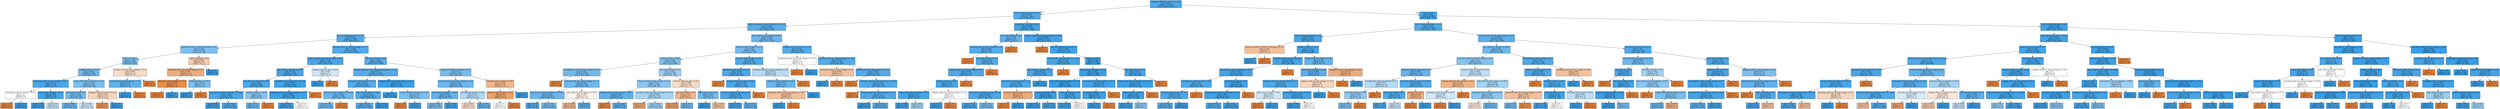 digraph Tree {
node [shape=box, style="filled", color="black"] ;
0 [label="homepage_clicks_by_interval <= 19.5\ngini = 0.165\nsamples = 15324\nvalue = [1386, 13938]", fillcolor="#399de5e6"] ;
1 [label="due_vs_submission_date <= 0.5\ngini = 0.221\nsamples = 7461\nvalue = [946, 6515]", fillcolor="#399de5da"] ;
0 -> 1 [labeldistance=2.5, labelangle=45, headlabel="True"] ;
2 [label="highest_education_Lower Than A Level <= 0.5\ngini = 0.244\nsamples = 6230\nvalue = [884, 5346]", fillcolor="#399de5d5"] ;
1 -> 2 ;
3 [label="due_vs_submission_date <= -7.5\ngini = 0.218\nsamples = 4882\nvalue = [608, 4274]", fillcolor="#399de5db"] ;
2 -> 3 ;
4 [label="homepage_clicks_by_interval_change <= 2.5\ngini = 0.382\nsamples = 280\nvalue = [72, 208]", fillcolor="#399de5a7"] ;
3 -> 4 ;
5 [label="date <= 179.0\ngini = 0.354\nsamples = 261\nvalue = [60, 201]", fillcolor="#399de5b3"] ;
4 -> 5 ;
6 [label="studied_credits <= 37.5\ngini = 0.335\nsamples = 249\nvalue = [53, 196]", fillcolor="#399de5ba"] ;
5 -> 6 ;
7 [label="homepage_clicks_by_days_change <= -20.5\ngini = 0.155\nsamples = 59\nvalue = [5, 54]", fillcolor="#399de5e7"] ;
6 -> 7 ;
8 [label="homepage_clicks_by_interval <= 3.5\ngini = 0.5\nsamples = 4\nvalue = [2, 2]", fillcolor="#e5813900"] ;
7 -> 8 ;
9 [label="gini = 0.0\nsamples = 2\nvalue = [2, 0]", fillcolor="#e58139ff"] ;
8 -> 9 ;
10 [label="gini = 0.0\nsamples = 2\nvalue = [0, 2]", fillcolor="#399de5ff"] ;
8 -> 10 ;
11 [label="num_of_prev_attempts <= 0.5\ngini = 0.103\nsamples = 55\nvalue = [3, 52]", fillcolor="#399de5f0"] ;
7 -> 11 ;
12 [label="gini = 0.039\nsamples = 50\nvalue = [1, 49]", fillcolor="#399de5fa"] ;
11 -> 12 ;
13 [label="gini = 0.48\nsamples = 5\nvalue = [2, 3]", fillcolor="#399de555"] ;
11 -> 13 ;
14 [label="region_North Western Region <= 0.5\ngini = 0.378\nsamples = 190\nvalue = [48, 142]", fillcolor="#399de5a9"] ;
6 -> 14 ;
15 [label="age_band_35-55 <= 0.5\ngini = 0.358\nsamples = 180\nvalue = [42, 138]", fillcolor="#399de5b1"] ;
14 -> 15 ;
16 [label="gini = 0.308\nsamples = 147\nvalue = [28, 119]", fillcolor="#399de5c3"] ;
15 -> 16 ;
17 [label="gini = 0.489\nsamples = 33\nvalue = [14, 19]", fillcolor="#399de543"] ;
15 -> 17 ;
18 [label="subpage_clicks_by_interval <= 4.0\ngini = 0.48\nsamples = 10\nvalue = [6, 4]", fillcolor="#e5813955"] ;
14 -> 18 ;
19 [label="gini = 0.245\nsamples = 7\nvalue = [6, 1]", fillcolor="#e58139d4"] ;
18 -> 19 ;
20 [label="gini = 0.0\nsamples = 3\nvalue = [0, 3]", fillcolor="#399de5ff"] ;
18 -> 20 ;
21 [label="resource_clicks_by_days_change <= -1.5\ngini = 0.486\nsamples = 12\nvalue = [7, 5]", fillcolor="#e5813949"] ;
5 -> 21 ;
22 [label="quiz_clicks_by_interval_change <= 0.5\ngini = 0.278\nsamples = 6\nvalue = [1, 5]", fillcolor="#399de5cc"] ;
21 -> 22 ;
23 [label="gini = 0.0\nsamples = 5\nvalue = [0, 5]", fillcolor="#399de5ff"] ;
22 -> 23 ;
24 [label="gini = 0.0\nsamples = 1\nvalue = [1, 0]", fillcolor="#e58139ff"] ;
22 -> 24 ;
25 [label="gini = 0.0\nsamples = 6\nvalue = [6, 0]", fillcolor="#e58139ff"] ;
21 -> 25 ;
26 [label="region_Scotland <= 0.5\ngini = 0.465\nsamples = 19\nvalue = [12, 7]", fillcolor="#e581396a"] ;
4 -> 26 ;
27 [label="homepage_clicks_by_interval_change <= 9.5\ngini = 0.375\nsamples = 16\nvalue = [12, 4]", fillcolor="#e58139aa"] ;
26 -> 27 ;
28 [label="homepage_clicks_by_days <= 13.5\ngini = 0.153\nsamples = 12\nvalue = [11, 1]", fillcolor="#e58139e8"] ;
27 -> 28 ;
29 [label="gini = 0.0\nsamples = 11\nvalue = [11, 0]", fillcolor="#e58139ff"] ;
28 -> 29 ;
30 [label="gini = 0.0\nsamples = 1\nvalue = [0, 1]", fillcolor="#399de5ff"] ;
28 -> 30 ;
31 [label="studied_credits <= 165.0\ngini = 0.375\nsamples = 4\nvalue = [1, 3]", fillcolor="#399de5aa"] ;
27 -> 31 ;
32 [label="gini = 0.0\nsamples = 3\nvalue = [0, 3]", fillcolor="#399de5ff"] ;
31 -> 32 ;
33 [label="gini = 0.0\nsamples = 1\nvalue = [1, 0]", fillcolor="#e58139ff"] ;
31 -> 33 ;
34 [label="gini = 0.0\nsamples = 3\nvalue = [0, 3]", fillcolor="#399de5ff"] ;
26 -> 34 ;
35 [label="forumng_clicks_by_interval_change <= -2.5\ngini = 0.206\nsamples = 4602\nvalue = [536, 4066]", fillcolor="#399de5dd"] ;
3 -> 35 ;
36 [label="highest_education_No Formal quals <= 0.5\ngini = 0.139\nsamples = 1317\nvalue = [99, 1218]", fillcolor="#399de5ea"] ;
35 -> 36 ;
37 [label="quiz_clicks_by_interval <= 73.5\ngini = 0.136\nsamples = 1310\nvalue = [96, 1214]", fillcolor="#399de5eb"] ;
36 -> 37 ;
38 [label="quiz_clicks_by_interval <= 70.5\ngini = 0.165\nsamples = 904\nvalue = [82, 822]", fillcolor="#399de5e6"] ;
37 -> 38 ;
39 [label="quiz_clicks_by_interval_change <= -138.5\ngini = 0.155\nsamples = 875\nvalue = [74, 801]", fillcolor="#399de5e7"] ;
38 -> 39 ;
40 [label="gini = 0.044\nsamples = 177\nvalue = [4, 173]", fillcolor="#399de5f9"] ;
39 -> 40 ;
41 [label="gini = 0.18\nsamples = 698\nvalue = [70, 628]", fillcolor="#399de5e3"] ;
39 -> 41 ;
42 [label="studied_credits <= 107.5\ngini = 0.4\nsamples = 29\nvalue = [8, 21]", fillcolor="#399de59e"] ;
38 -> 42 ;
43 [label="gini = 0.311\nsamples = 26\nvalue = [5, 21]", fillcolor="#399de5c2"] ;
42 -> 43 ;
44 [label="gini = 0.0\nsamples = 3\nvalue = [3, 0]", fillcolor="#e58139ff"] ;
42 -> 44 ;
45 [label="oucollaborate_clicks_by_days <= 13.5\ngini = 0.067\nsamples = 406\nvalue = [14, 392]", fillcolor="#399de5f6"] ;
37 -> 45 ;
46 [label="homepage_clicks_by_interval_change <= 13.5\ngini = 0.062\nsamples = 405\nvalue = [13, 392]", fillcolor="#399de5f7"] ;
45 -> 46 ;
47 [label="gini = 0.058\nsamples = 403\nvalue = [12, 391]", fillcolor="#399de5f7"] ;
46 -> 47 ;
48 [label="gini = 0.5\nsamples = 2\nvalue = [1, 1]", fillcolor="#e5813900"] ;
46 -> 48 ;
49 [label="gini = 0.0\nsamples = 1\nvalue = [1, 0]", fillcolor="#e58139ff"] ;
45 -> 49 ;
50 [label="subpage_clicks_by_days <= 9.0\ngini = 0.49\nsamples = 7\nvalue = [3, 4]", fillcolor="#399de540"] ;
36 -> 50 ;
51 [label="gini = 0.0\nsamples = 4\nvalue = [0, 4]", fillcolor="#399de5ff"] ;
50 -> 51 ;
52 [label="gini = 0.0\nsamples = 3\nvalue = [3, 0]", fillcolor="#e58139ff"] ;
50 -> 52 ;
53 [label="imd_band_20-30% <= 0.5\ngini = 0.231\nsamples = 3285\nvalue = [437, 2848]", fillcolor="#399de5d8"] ;
35 -> 53 ;
54 [label="highest_education_Post Graduate Qualification <= 0.5\ngini = 0.217\nsamples = 3022\nvalue = [375, 2647]", fillcolor="#399de5db"] ;
53 -> 54 ;
55 [label="homepage_clicks_by_days <= 2.5\ngini = 0.224\nsamples = 2896\nvalue = [373, 2523]", fillcolor="#399de5d9"] ;
54 -> 55 ;
56 [label="forumng_clicks_by_interval <= 33.5\ngini = 0.326\nsamples = 259\nvalue = [53, 206]", fillcolor="#399de5bd"] ;
55 -> 56 ;
57 [label="gini = 0.318\nsamples = 257\nvalue = [51, 206]", fillcolor="#399de5c0"] ;
56 -> 57 ;
58 [label="gini = 0.0\nsamples = 2\nvalue = [2, 0]", fillcolor="#e58139ff"] ;
56 -> 58 ;
59 [label="quiz_clicks_by_days <= 223.5\ngini = 0.213\nsamples = 2637\nvalue = [320, 2317]", fillcolor="#399de5dc"] ;
55 -> 59 ;
60 [label="gini = 0.219\nsamples = 2555\nvalue = [319, 2236]", fillcolor="#399de5db"] ;
59 -> 60 ;
61 [label="gini = 0.024\nsamples = 82\nvalue = [1, 81]", fillcolor="#399de5fc"] ;
59 -> 61 ;
62 [label="subpage_clicks_by_interval_change <= 13.5\ngini = 0.031\nsamples = 126\nvalue = [2, 124]", fillcolor="#399de5fb"] ;
54 -> 62 ;
63 [label="gini = 0.0\nsamples = 118\nvalue = [0, 118]", fillcolor="#399de5ff"] ;
62 -> 63 ;
64 [label="oucontent_clicks_by_interval <= 0.5\ngini = 0.375\nsamples = 8\nvalue = [2, 6]", fillcolor="#399de5aa"] ;
62 -> 64 ;
65 [label="gini = 0.0\nsamples = 2\nvalue = [2, 0]", fillcolor="#e58139ff"] ;
64 -> 65 ;
66 [label="gini = 0.0\nsamples = 6\nvalue = [0, 6]", fillcolor="#399de5ff"] ;
64 -> 66 ;
67 [label="region_East Midlands Region <= 0.5\ngini = 0.36\nsamples = 263\nvalue = [62, 201]", fillcolor="#399de5b0"] ;
53 -> 67 ;
68 [label="resource_clicks_by_interval_change <= 5.5\ngini = 0.324\nsamples = 246\nvalue = [50, 196]", fillcolor="#399de5be"] ;
67 -> 68 ;
69 [label="quiz_clicks_by_interval <= 60.5\ngini = 0.285\nsamples = 209\nvalue = [36, 173]", fillcolor="#399de5ca"] ;
68 -> 69 ;
70 [label="gini = 0.353\nsamples = 144\nvalue = [33, 111]", fillcolor="#399de5b3"] ;
69 -> 70 ;
71 [label="gini = 0.088\nsamples = 65\nvalue = [3, 62]", fillcolor="#399de5f3"] ;
69 -> 71 ;
72 [label="url_clicks_by_interval <= 0.5\ngini = 0.47\nsamples = 37\nvalue = [14, 23]", fillcolor="#399de564"] ;
68 -> 72 ;
73 [label="gini = 0.488\nsamples = 19\nvalue = [11, 8]", fillcolor="#e5813946"] ;
72 -> 73 ;
74 [label="gini = 0.278\nsamples = 18\nvalue = [3, 15]", fillcolor="#399de5cc"] ;
72 -> 74 ;
75 [label="forumng_clicks_by_days <= 14.0\ngini = 0.415\nsamples = 17\nvalue = [12, 5]", fillcolor="#e5813995"] ;
67 -> 75 ;
76 [label="resource_clicks_by_days <= 0.5\ngini = 0.32\nsamples = 15\nvalue = [12, 3]", fillcolor="#e58139bf"] ;
75 -> 76 ;
77 [label="gini = 0.5\nsamples = 6\nvalue = [3, 3]", fillcolor="#e5813900"] ;
76 -> 77 ;
78 [label="gini = 0.0\nsamples = 9\nvalue = [9, 0]", fillcolor="#e58139ff"] ;
76 -> 78 ;
79 [label="gini = 0.0\nsamples = 2\nvalue = [0, 2]", fillcolor="#399de5ff"] ;
75 -> 79 ;
80 [label="quiz_clicks_by_days_change <= 69.5\ngini = 0.326\nsamples = 1348\nvalue = [276, 1072]", fillcolor="#399de5bd"] ;
2 -> 80 ;
81 [label="forumng_clicks_by_days <= 11.5\ngini = 0.36\nsamples = 980\nvalue = [231, 749]", fillcolor="#399de5b0"] ;
80 -> 81 ;
82 [label="studied_credits <= 82.5\ngini = 0.384\nsamples = 822\nvalue = [213, 609]", fillcolor="#399de5a6"] ;
81 -> 82 ;
83 [label="oucollaborate_clicks_by_days_change <= -4.5\ngini = 0.347\nsamples = 550\nvalue = [123, 427]", fillcolor="#399de5b6"] ;
82 -> 83 ;
84 [label="gini = 0.0\nsamples = 4\nvalue = [4, 0]", fillcolor="#e58139ff"] ;
83 -> 84 ;
85 [label="forumng_clicks_by_interval_change <= 7.5\ngini = 0.341\nsamples = 546\nvalue = [119, 427]", fillcolor="#399de5b8"] ;
83 -> 85 ;
86 [label="quiz_clicks_by_interval_change <= -125.0\ngini = 0.327\nsamples = 525\nvalue = [108, 417]", fillcolor="#399de5bd"] ;
85 -> 86 ;
87 [label="gini = 0.178\nsamples = 91\nvalue = [9, 82]", fillcolor="#399de5e3"] ;
86 -> 87 ;
88 [label="gini = 0.352\nsamples = 434\nvalue = [99, 335]", fillcolor="#399de5b4"] ;
86 -> 88 ;
89 [label="quiz_clicks_by_days_change <= 32.0\ngini = 0.499\nsamples = 21\nvalue = [11, 10]", fillcolor="#e5813917"] ;
85 -> 89 ;
90 [label="gini = 0.408\nsamples = 14\nvalue = [10, 4]", fillcolor="#e5813999"] ;
89 -> 90 ;
91 [label="gini = 0.245\nsamples = 7\nvalue = [1, 6]", fillcolor="#399de5d4"] ;
89 -> 91 ;
92 [label="imd_band_30-40% <= 0.5\ngini = 0.443\nsamples = 272\nvalue = [90, 182]", fillcolor="#399de581"] ;
82 -> 92 ;
93 [label="resource_clicks_by_days_change <= -0.5\ngini = 0.414\nsamples = 236\nvalue = [69, 167]", fillcolor="#399de596"] ;
92 -> 93 ;
94 [label="subpage_clicks_by_days_change <= -20.5\ngini = 0.278\nsamples = 78\nvalue = [13, 65]", fillcolor="#399de5cc"] ;
93 -> 94 ;
95 [label="gini = 0.0\nsamples = 2\nvalue = [2, 0]", fillcolor="#e58139ff"] ;
94 -> 95 ;
96 [label="gini = 0.248\nsamples = 76\nvalue = [11, 65]", fillcolor="#399de5d4"] ;
94 -> 96 ;
97 [label="oucontent_clicks_by_interval_change <= -15.5\ngini = 0.458\nsamples = 158\nvalue = [56, 102]", fillcolor="#399de573"] ;
93 -> 97 ;
98 [label="gini = 0.346\nsamples = 9\nvalue = [7, 2]", fillcolor="#e58139b6"] ;
97 -> 98 ;
99 [label="gini = 0.441\nsamples = 149\nvalue = [49, 100]", fillcolor="#399de582"] ;
97 -> 99 ;
100 [label="resource_clicks_by_days <= 2.5\ngini = 0.486\nsamples = 36\nvalue = [21, 15]", fillcolor="#e5813949"] ;
92 -> 100 ;
101 [label="age_band_35-55 <= 0.5\ngini = 0.417\nsamples = 27\nvalue = [19, 8]", fillcolor="#e5813994"] ;
100 -> 101 ;
102 [label="gini = 0.298\nsamples = 22\nvalue = [18, 4]", fillcolor="#e58139c6"] ;
101 -> 102 ;
103 [label="gini = 0.32\nsamples = 5\nvalue = [1, 4]", fillcolor="#399de5bf"] ;
101 -> 103 ;
104 [label="age_band_35-55 <= 0.5\ngini = 0.346\nsamples = 9\nvalue = [2, 7]", fillcolor="#399de5b6"] ;
100 -> 104 ;
105 [label="gini = 0.0\nsamples = 6\nvalue = [0, 6]", fillcolor="#399de5ff"] ;
104 -> 105 ;
106 [label="gini = 0.444\nsamples = 3\nvalue = [2, 1]", fillcolor="#e581397f"] ;
104 -> 106 ;
107 [label="resource_clicks_by_days <= 10.5\ngini = 0.202\nsamples = 158\nvalue = [18, 140]", fillcolor="#399de5de"] ;
81 -> 107 ;
108 [label="homepage_clicks_by_days <= 0.5\ngini = 0.163\nsamples = 145\nvalue = [13, 132]", fillcolor="#399de5e6"] ;
107 -> 108 ;
109 [label="gini = 0.0\nsamples = 1\nvalue = [1, 0]", fillcolor="#e58139ff"] ;
108 -> 109 ;
110 [label="homepage_clicks_by_days <= 42.0\ngini = 0.153\nsamples = 144\nvalue = [12, 132]", fillcolor="#399de5e8"] ;
108 -> 110 ;
111 [label="oucontent_clicks_by_interval <= 0.5\ngini = 0.142\nsamples = 143\nvalue = [11, 132]", fillcolor="#399de5ea"] ;
110 -> 111 ;
112 [label="gini = 0.076\nsamples = 101\nvalue = [4, 97]", fillcolor="#399de5f4"] ;
111 -> 112 ;
113 [label="gini = 0.278\nsamples = 42\nvalue = [7, 35]", fillcolor="#399de5cc"] ;
111 -> 113 ;
114 [label="gini = 0.0\nsamples = 1\nvalue = [1, 0]", fillcolor="#e58139ff"] ;
110 -> 114 ;
115 [label="forumng_clicks_by_interval_change <= 13.5\ngini = 0.473\nsamples = 13\nvalue = [5, 8]", fillcolor="#399de560"] ;
107 -> 115 ;
116 [label="subpage_clicks_by_interval <= 4.0\ngini = 0.32\nsamples = 10\nvalue = [2, 8]", fillcolor="#399de5bf"] ;
115 -> 116 ;
117 [label="homepage_clicks_by_interval_change <= -73.5\ngini = 0.444\nsamples = 3\nvalue = [2, 1]", fillcolor="#e581397f"] ;
116 -> 117 ;
118 [label="gini = 0.0\nsamples = 1\nvalue = [0, 1]", fillcolor="#399de5ff"] ;
117 -> 118 ;
119 [label="gini = 0.0\nsamples = 2\nvalue = [2, 0]", fillcolor="#e58139ff"] ;
117 -> 119 ;
120 [label="gini = 0.0\nsamples = 7\nvalue = [0, 7]", fillcolor="#399de5ff"] ;
116 -> 120 ;
121 [label="gini = 0.0\nsamples = 3\nvalue = [3, 0]", fillcolor="#e58139ff"] ;
115 -> 121 ;
122 [label="subpage_clicks_by_interval <= 0.5\ngini = 0.215\nsamples = 368\nvalue = [45, 323]", fillcolor="#399de5db"] ;
80 -> 122 ;
123 [label="homepage_clicks_by_interval_change <= -11.5\ngini = 0.5\nsamples = 6\nvalue = [3, 3]", fillcolor="#e5813900"] ;
122 -> 123 ;
124 [label="gini = 0.0\nsamples = 3\nvalue = [3, 0]", fillcolor="#e58139ff"] ;
123 -> 124 ;
125 [label="gini = 0.0\nsamples = 3\nvalue = [0, 3]", fillcolor="#399de5ff"] ;
123 -> 125 ;
126 [label="resource_clicks_by_interval_change <= -43.5\ngini = 0.205\nsamples = 362\nvalue = [42, 320]", fillcolor="#399de5de"] ;
122 -> 126 ;
127 [label="homepage_clicks_by_days_change <= 3.5\ngini = 0.444\nsamples = 3\nvalue = [2, 1]", fillcolor="#e581397f"] ;
126 -> 127 ;
128 [label="gini = 0.0\nsamples = 1\nvalue = [0, 1]", fillcolor="#399de5ff"] ;
127 -> 128 ;
129 [label="gini = 0.0\nsamples = 2\nvalue = [2, 0]", fillcolor="#e58139ff"] ;
127 -> 129 ;
130 [label="forumng_clicks_by_days_change <= -77.5\ngini = 0.198\nsamples = 359\nvalue = [40, 319]", fillcolor="#399de5df"] ;
126 -> 130 ;
131 [label="gini = 0.0\nsamples = 1\nvalue = [1, 0]", fillcolor="#e58139ff"] ;
130 -> 131 ;
132 [label="forumng_clicks_by_interval_change <= -193.5\ngini = 0.194\nsamples = 358\nvalue = [39, 319]", fillcolor="#399de5e0"] ;
130 -> 132 ;
133 [label="gini = 0.0\nsamples = 1\nvalue = [1, 0]", fillcolor="#e58139ff"] ;
132 -> 133 ;
134 [label="subpage_clicks_by_interval_change <= -7.5\ngini = 0.19\nsamples = 357\nvalue = [38, 319]", fillcolor="#399de5e1"] ;
132 -> 134 ;
135 [label="gini = 0.0\nsamples = 55\nvalue = [0, 55]", fillcolor="#399de5ff"] ;
134 -> 135 ;
136 [label="gini = 0.22\nsamples = 302\nvalue = [38, 264]", fillcolor="#399de5da"] ;
134 -> 136 ;
137 [label="assessment_type_TMA <= 0.5\ngini = 0.096\nsamples = 1231\nvalue = [62, 1169]", fillcolor="#399de5f1"] ;
1 -> 137 ;
138 [label="imd_band_50-60% <= 0.5\ngini = 0.289\nsamples = 57\nvalue = [10, 47]", fillcolor="#399de5c9"] ;
137 -> 138 ;
139 [label="forumng_clicks_by_days_change <= -5.5\ngini = 0.226\nsamples = 54\nvalue = [7, 47]", fillcolor="#399de5d9"] ;
138 -> 139 ;
140 [label="gini = 0.0\nsamples = 1\nvalue = [1, 0]", fillcolor="#e58139ff"] ;
139 -> 140 ;
141 [label="imd_band_10-20% <= 0.5\ngini = 0.201\nsamples = 53\nvalue = [6, 47]", fillcolor="#399de5de"] ;
139 -> 141 ;
142 [label="subpage_clicks_by_interval_change <= 9.5\ngini = 0.174\nsamples = 52\nvalue = [5, 47]", fillcolor="#399de5e4"] ;
141 -> 142 ;
143 [label="studied_credits <= 135.0\ngini = 0.145\nsamples = 51\nvalue = [4, 47]", fillcolor="#399de5e9"] ;
142 -> 143 ;
144 [label="region_North Western Region <= 0.5\ngini = 0.115\nsamples = 49\nvalue = [3, 46]", fillcolor="#399de5ee"] ;
143 -> 144 ;
145 [label="gini = 0.083\nsamples = 46\nvalue = [2, 44]", fillcolor="#399de5f3"] ;
144 -> 145 ;
146 [label="gini = 0.444\nsamples = 3\nvalue = [1, 2]", fillcolor="#399de57f"] ;
144 -> 146 ;
147 [label="subpage_clicks_by_interval_change <= 1.0\ngini = 0.5\nsamples = 2\nvalue = [1, 1]", fillcolor="#e5813900"] ;
143 -> 147 ;
148 [label="gini = 0.0\nsamples = 1\nvalue = [0, 1]", fillcolor="#399de5ff"] ;
147 -> 148 ;
149 [label="gini = 0.0\nsamples = 1\nvalue = [1, 0]", fillcolor="#e58139ff"] ;
147 -> 149 ;
150 [label="gini = 0.0\nsamples = 1\nvalue = [1, 0]", fillcolor="#e58139ff"] ;
142 -> 150 ;
151 [label="gini = 0.0\nsamples = 1\nvalue = [1, 0]", fillcolor="#e58139ff"] ;
141 -> 151 ;
152 [label="gini = 0.0\nsamples = 3\nvalue = [3, 0]", fillcolor="#e58139ff"] ;
138 -> 152 ;
153 [label="resource_clicks_by_interval_change <= -101.0\ngini = 0.085\nsamples = 1174\nvalue = [52, 1122]", fillcolor="#399de5f3"] ;
137 -> 153 ;
154 [label="gini = 0.0\nsamples = 1\nvalue = [1, 0]", fillcolor="#e58139ff"] ;
153 -> 154 ;
155 [label="due_vs_submission_date <= 1.5\ngini = 0.083\nsamples = 1173\nvalue = [51, 1122]", fillcolor="#399de5f3"] ;
153 -> 155 ;
156 [label="oucollaborate_clicks_by_interval <= 9.5\ngini = 0.132\nsamples = 563\nvalue = [40, 523]", fillcolor="#399de5eb"] ;
155 -> 156 ;
157 [label="quiz_clicks_by_interval <= 8.5\ngini = 0.129\nsamples = 562\nvalue = [39, 523]", fillcolor="#399de5ec"] ;
156 -> 157 ;
158 [label="quiz_clicks_by_days_change <= 3.5\ngini = 0.169\nsamples = 418\nvalue = [39, 379]", fillcolor="#399de5e5"] ;
157 -> 158 ;
159 [label="quiz_clicks_by_interval_change <= -0.5\ngini = 0.159\nsamples = 414\nvalue = [36, 378]", fillcolor="#399de5e7"] ;
158 -> 159 ;
160 [label="gini = 0.131\nsamples = 368\nvalue = [26, 342]", fillcolor="#399de5ec"] ;
159 -> 160 ;
161 [label="gini = 0.34\nsamples = 46\nvalue = [10, 36]", fillcolor="#399de5b8"] ;
159 -> 161 ;
162 [label="resource_clicks_by_interval <= 3.5\ngini = 0.375\nsamples = 4\nvalue = [3, 1]", fillcolor="#e58139aa"] ;
158 -> 162 ;
163 [label="gini = 0.0\nsamples = 3\nvalue = [3, 0]", fillcolor="#e58139ff"] ;
162 -> 163 ;
164 [label="gini = 0.0\nsamples = 1\nvalue = [0, 1]", fillcolor="#399de5ff"] ;
162 -> 164 ;
165 [label="gini = 0.0\nsamples = 144\nvalue = [0, 144]", fillcolor="#399de5ff"] ;
157 -> 165 ;
166 [label="gini = 0.0\nsamples = 1\nvalue = [1, 0]", fillcolor="#e58139ff"] ;
156 -> 166 ;
167 [label="gender_F <= 0.5\ngini = 0.035\nsamples = 610\nvalue = [11, 599]", fillcolor="#399de5fa"] ;
155 -> 167 ;
168 [label="region_Yorkshire Region <= 0.5\ngini = 0.021\nsamples = 478\nvalue = [5, 473]", fillcolor="#399de5fc"] ;
167 -> 168 ;
169 [label="region_North Western Region <= 0.5\ngini = 0.013\nsamples = 443\nvalue = [3, 440]", fillcolor="#399de5fd"] ;
168 -> 169 ;
170 [label="imd_band_30-40% <= 0.5\ngini = 0.005\nsamples = 408\nvalue = [1, 407]", fillcolor="#399de5fe"] ;
169 -> 170 ;
171 [label="gini = 0.0\nsamples = 377\nvalue = [0, 377]", fillcolor="#399de5ff"] ;
170 -> 171 ;
172 [label="gini = 0.062\nsamples = 31\nvalue = [1, 30]", fillcolor="#399de5f6"] ;
170 -> 172 ;
173 [label="imd_band_50-60% <= 0.5\ngini = 0.108\nsamples = 35\nvalue = [2, 33]", fillcolor="#399de5f0"] ;
169 -> 173 ;
174 [label="gini = 0.059\nsamples = 33\nvalue = [1, 32]", fillcolor="#399de5f7"] ;
173 -> 174 ;
175 [label="gini = 0.5\nsamples = 2\nvalue = [1, 1]", fillcolor="#e5813900"] ;
173 -> 175 ;
176 [label="quiz_clicks_by_interval_change <= 51.5\ngini = 0.108\nsamples = 35\nvalue = [2, 33]", fillcolor="#399de5f0"] ;
168 -> 176 ;
177 [label="imd_band_90-100% <= 0.5\ngini = 0.057\nsamples = 34\nvalue = [1, 33]", fillcolor="#399de5f7"] ;
176 -> 177 ;
178 [label="gini = 0.0\nsamples = 33\nvalue = [0, 33]", fillcolor="#399de5ff"] ;
177 -> 178 ;
179 [label="gini = 0.0\nsamples = 1\nvalue = [1, 0]", fillcolor="#e58139ff"] ;
177 -> 179 ;
180 [label="gini = 0.0\nsamples = 1\nvalue = [1, 0]", fillcolor="#e58139ff"] ;
176 -> 180 ;
181 [label="age_band_55<= <= 0.5\ngini = 0.087\nsamples = 132\nvalue = [6, 126]", fillcolor="#399de5f3"] ;
167 -> 181 ;
182 [label="highest_education_No Formal quals <= 0.5\ngini = 0.073\nsamples = 131\nvalue = [5, 126]", fillcolor="#399de5f5"] ;
181 -> 182 ;
183 [label="studied_credits <= 135.0\ngini = 0.06\nsamples = 130\nvalue = [4, 126]", fillcolor="#399de5f7"] ;
182 -> 183 ;
184 [label="gini = 0.032\nsamples = 123\nvalue = [2, 121]", fillcolor="#399de5fb"] ;
183 -> 184 ;
185 [label="gini = 0.408\nsamples = 7\nvalue = [2, 5]", fillcolor="#399de599"] ;
183 -> 185 ;
186 [label="gini = 0.0\nsamples = 1\nvalue = [1, 0]", fillcolor="#e58139ff"] ;
182 -> 186 ;
187 [label="gini = 0.0\nsamples = 1\nvalue = [1, 0]", fillcolor="#e58139ff"] ;
181 -> 187 ;
188 [label="date <= 25.0\ngini = 0.106\nsamples = 7863\nvalue = [440, 7423]", fillcolor="#399de5f0"] ;
0 -> 188 [labeldistance=2.5, labelangle=-45, headlabel="False"] ;
189 [label="due_vs_submission_date <= -2.5\ngini = 0.188\nsamples = 1866\nvalue = [196, 1670]", fillcolor="#399de5e1"] ;
188 -> 189 ;
190 [label="due_vs_submission_date <= -5.5\ngini = 0.124\nsamples = 1057\nvalue = [70, 987]", fillcolor="#399de5ed"] ;
189 -> 190 ;
191 [label="highest_education_A Level or Equivalent <= 0.5\ngini = 0.444\nsamples = 3\nvalue = [2, 1]", fillcolor="#e581397f"] ;
190 -> 191 ;
192 [label="gini = 0.0\nsamples = 1\nvalue = [0, 1]", fillcolor="#399de5ff"] ;
191 -> 192 ;
193 [label="gini = 0.0\nsamples = 2\nvalue = [2, 0]", fillcolor="#e58139ff"] ;
191 -> 193 ;
194 [label="studied_credits <= 140.0\ngini = 0.121\nsamples = 1054\nvalue = [68, 986]", fillcolor="#399de5ed"] ;
190 -> 194 ;
195 [label="oucontent_clicks_by_days <= 676.5\ngini = 0.107\nsamples = 985\nvalue = [56, 929]", fillcolor="#399de5f0"] ;
194 -> 195 ;
196 [label="quiz_clicks_by_interval_change <= 86.5\ngini = 0.106\nsamples = 984\nvalue = [55, 929]", fillcolor="#399de5f0"] ;
195 -> 196 ;
197 [label="oucollaborate_clicks_by_days <= 6.5\ngini = 0.18\nsamples = 260\nvalue = [26, 234]", fillcolor="#399de5e3"] ;
196 -> 197 ;
198 [label="forumng_clicks_by_days <= 40.0\ngini = 0.174\nsamples = 259\nvalue = [25, 234]", fillcolor="#399de5e4"] ;
197 -> 198 ;
199 [label="gini = 0.212\nsamples = 207\nvalue = [25, 182]", fillcolor="#399de5dc"] ;
198 -> 199 ;
200 [label="gini = 0.0\nsamples = 52\nvalue = [0, 52]", fillcolor="#399de5ff"] ;
198 -> 200 ;
201 [label="gini = 0.0\nsamples = 1\nvalue = [1, 0]", fillcolor="#e58139ff"] ;
197 -> 201 ;
202 [label="url_clicks_by_days <= 14.0\ngini = 0.077\nsamples = 724\nvalue = [29, 695]", fillcolor="#399de5f4"] ;
196 -> 202 ;
203 [label="resource_clicks_by_interval_change <= 3.5\ngini = 0.074\nsamples = 723\nvalue = [28, 695]", fillcolor="#399de5f5"] ;
202 -> 203 ;
204 [label="gini = 0.174\nsamples = 135\nvalue = [13, 122]", fillcolor="#399de5e4"] ;
203 -> 204 ;
205 [label="gini = 0.05\nsamples = 588\nvalue = [15, 573]", fillcolor="#399de5f8"] ;
203 -> 205 ;
206 [label="gini = 0.0\nsamples = 1\nvalue = [1, 0]", fillcolor="#e58139ff"] ;
202 -> 206 ;
207 [label="gini = 0.0\nsamples = 1\nvalue = [1, 0]", fillcolor="#e58139ff"] ;
195 -> 207 ;
208 [label="region_South East Region <= 0.5\ngini = 0.287\nsamples = 69\nvalue = [12, 57]", fillcolor="#399de5c9"] ;
194 -> 208 ;
209 [label="num_of_prev_attempts <= 0.5\ngini = 0.239\nsamples = 65\nvalue = [9, 56]", fillcolor="#399de5d6"] ;
208 -> 209 ;
210 [label="subpage_clicks_by_interval_change <= 6.5\ngini = 0.18\nsamples = 60\nvalue = [6, 54]", fillcolor="#399de5e3"] ;
209 -> 210 ;
211 [label="quiz_clicks_by_days <= 79.5\ngini = 0.49\nsamples = 7\nvalue = [3, 4]", fillcolor="#399de540"] ;
210 -> 211 ;
212 [label="gini = 0.0\nsamples = 3\nvalue = [3, 0]", fillcolor="#e58139ff"] ;
211 -> 212 ;
213 [label="gini = 0.0\nsamples = 4\nvalue = [0, 4]", fillcolor="#399de5ff"] ;
211 -> 213 ;
214 [label="oucontent_clicks_by_days <= 97.5\ngini = 0.107\nsamples = 53\nvalue = [3, 50]", fillcolor="#399de5f0"] ;
210 -> 214 ;
215 [label="gini = 0.075\nsamples = 51\nvalue = [2, 49]", fillcolor="#399de5f5"] ;
214 -> 215 ;
216 [label="gini = 0.5\nsamples = 2\nvalue = [1, 1]", fillcolor="#e5813900"] ;
214 -> 216 ;
217 [label="subpage_clicks_by_days_change <= 10.5\ngini = 0.48\nsamples = 5\nvalue = [3, 2]", fillcolor="#e5813955"] ;
209 -> 217 ;
218 [label="gini = 0.0\nsamples = 2\nvalue = [0, 2]", fillcolor="#399de5ff"] ;
217 -> 218 ;
219 [label="gini = 0.0\nsamples = 3\nvalue = [3, 0]", fillcolor="#e58139ff"] ;
217 -> 219 ;
220 [label="subpage_clicks_by_days_change <= 15.0\ngini = 0.375\nsamples = 4\nvalue = [3, 1]", fillcolor="#e58139aa"] ;
208 -> 220 ;
221 [label="gini = 0.0\nsamples = 3\nvalue = [3, 0]", fillcolor="#e58139ff"] ;
220 -> 221 ;
222 [label="gini = 0.0\nsamples = 1\nvalue = [0, 1]", fillcolor="#399de5ff"] ;
220 -> 222 ;
223 [label="forumng_clicks_by_interval_change <= 13.5\ngini = 0.263\nsamples = 809\nvalue = [126, 683]", fillcolor="#399de5d0"] ;
189 -> 223 ;
224 [label="quiz_clicks_by_interval <= 167.5\ngini = 0.34\nsamples = 359\nvalue = [78, 281]", fillcolor="#399de5b8"] ;
223 -> 224 ;
225 [label="oucontent_clicks_by_interval_change <= 6.5\ngini = 0.4\nsamples = 239\nvalue = [66, 173]", fillcolor="#399de59e"] ;
224 -> 225 ;
226 [label="resource_clicks_by_interval <= 3.5\ngini = 0.289\nsamples = 131\nvalue = [23, 108]", fillcolor="#399de5c9"] ;
225 -> 226 ;
227 [label="oucollaborate_clicks_by_interval <= 0.5\ngini = 0.473\nsamples = 26\nvalue = [10, 16]", fillcolor="#399de560"] ;
226 -> 227 ;
228 [label="url_clicks_by_days <= 1.5\ngini = 0.423\nsamples = 23\nvalue = [7, 16]", fillcolor="#399de58f"] ;
227 -> 228 ;
229 [label="gini = 0.363\nsamples = 21\nvalue = [5, 16]", fillcolor="#399de5af"] ;
228 -> 229 ;
230 [label="gini = 0.0\nsamples = 2\nvalue = [2, 0]", fillcolor="#e58139ff"] ;
228 -> 230 ;
231 [label="gini = 0.0\nsamples = 3\nvalue = [3, 0]", fillcolor="#e58139ff"] ;
227 -> 231 ;
232 [label="homepage_clicks_by_interval <= 65.5\ngini = 0.217\nsamples = 105\nvalue = [13, 92]", fillcolor="#399de5db"] ;
226 -> 232 ;
233 [label="imd_band_70-80% <= 0.5\ngini = 0.178\nsamples = 101\nvalue = [10, 91]", fillcolor="#399de5e3"] ;
232 -> 233 ;
234 [label="gini = 0.123\nsamples = 91\nvalue = [6, 85]", fillcolor="#399de5ed"] ;
233 -> 234 ;
235 [label="gini = 0.48\nsamples = 10\nvalue = [4, 6]", fillcolor="#399de555"] ;
233 -> 235 ;
236 [label="disability_Y <= 0.5\ngini = 0.375\nsamples = 4\nvalue = [3, 1]", fillcolor="#e58139aa"] ;
232 -> 236 ;
237 [label="gini = 0.0\nsamples = 3\nvalue = [3, 0]", fillcolor="#e58139ff"] ;
236 -> 237 ;
238 [label="gini = 0.0\nsamples = 1\nvalue = [0, 1]", fillcolor="#399de5ff"] ;
236 -> 238 ;
239 [label="resource_clicks_by_interval <= 3.5\ngini = 0.479\nsamples = 108\nvalue = [43, 65]", fillcolor="#399de556"] ;
225 -> 239 ;
240 [label="subpage_clicks_by_days_change <= 10.0\ngini = 0.408\nsamples = 14\nvalue = [10, 4]", fillcolor="#e5813999"] ;
239 -> 240 ;
241 [label="homepage_clicks_by_days <= 20.5\ngini = 0.49\nsamples = 7\nvalue = [3, 4]", fillcolor="#399de540"] ;
240 -> 241 ;
242 [label="gini = 0.0\nsamples = 3\nvalue = [3, 0]", fillcolor="#e58139ff"] ;
241 -> 242 ;
243 [label="gini = 0.0\nsamples = 4\nvalue = [0, 4]", fillcolor="#399de5ff"] ;
241 -> 243 ;
244 [label="gini = 0.0\nsamples = 7\nvalue = [7, 0]", fillcolor="#e58139ff"] ;
240 -> 244 ;
245 [label="quiz_clicks_by_days_change <= 126.5\ngini = 0.456\nsamples = 94\nvalue = [33, 61]", fillcolor="#399de575"] ;
239 -> 245 ;
246 [label="oucontent_clicks_by_interval <= 10.5\ngini = 0.413\nsamples = 79\nvalue = [23, 56]", fillcolor="#399de596"] ;
245 -> 246 ;
247 [label="gini = 0.494\nsamples = 18\nvalue = [10, 8]", fillcolor="#e5813933"] ;
246 -> 247 ;
248 [label="gini = 0.335\nsamples = 61\nvalue = [13, 48]", fillcolor="#399de5ba"] ;
246 -> 248 ;
249 [label="oucontent_clicks_by_interval_change <= 19.5\ngini = 0.444\nsamples = 15\nvalue = [10, 5]", fillcolor="#e581397f"] ;
245 -> 249 ;
250 [label="gini = 0.32\nsamples = 5\nvalue = [1, 4]", fillcolor="#399de5bf"] ;
249 -> 250 ;
251 [label="gini = 0.18\nsamples = 10\nvalue = [9, 1]", fillcolor="#e58139e3"] ;
249 -> 251 ;
252 [label="oucollaborate_clicks_by_days <= 3.5\ngini = 0.18\nsamples = 120\nvalue = [12, 108]", fillcolor="#399de5e3"] ;
224 -> 252 ;
253 [label="resource_clicks_by_days <= 0.5\ngini = 0.156\nsamples = 117\nvalue = [10, 107]", fillcolor="#399de5e7"] ;
252 -> 253 ;
254 [label="gini = 0.0\nsamples = 1\nvalue = [1, 0]", fillcolor="#e58139ff"] ;
253 -> 254 ;
255 [label="studied_credits <= 142.5\ngini = 0.143\nsamples = 116\nvalue = [9, 107]", fillcolor="#399de5ea"] ;
253 -> 255 ;
256 [label="age_band_55<= <= 0.5\ngini = 0.118\nsamples = 111\nvalue = [7, 104]", fillcolor="#399de5ee"] ;
255 -> 256 ;
257 [label="gini = 0.104\nsamples = 109\nvalue = [6, 103]", fillcolor="#399de5f0"] ;
256 -> 257 ;
258 [label="gini = 0.5\nsamples = 2\nvalue = [1, 1]", fillcolor="#e5813900"] ;
256 -> 258 ;
259 [label="forumng_clicks_by_days <= 2.5\ngini = 0.48\nsamples = 5\nvalue = [2, 3]", fillcolor="#399de555"] ;
255 -> 259 ;
260 [label="gini = 0.0\nsamples = 3\nvalue = [0, 3]", fillcolor="#399de5ff"] ;
259 -> 260 ;
261 [label="gini = 0.0\nsamples = 2\nvalue = [2, 0]", fillcolor="#e58139ff"] ;
259 -> 261 ;
262 [label="homepage_clicks_by_days_change <= 26.0\ngini = 0.444\nsamples = 3\nvalue = [2, 1]", fillcolor="#e581397f"] ;
252 -> 262 ;
263 [label="gini = 0.0\nsamples = 1\nvalue = [0, 1]", fillcolor="#399de5ff"] ;
262 -> 263 ;
264 [label="gini = 0.0\nsamples = 2\nvalue = [2, 0]", fillcolor="#e58139ff"] ;
262 -> 264 ;
265 [label="quiz_clicks_by_interval <= 71.5\ngini = 0.191\nsamples = 450\nvalue = [48, 402]", fillcolor="#399de5e1"] ;
223 -> 265 ;
266 [label="quiz_clicks_by_days_change <= 46.5\ngini = 0.329\nsamples = 77\nvalue = [16, 61]", fillcolor="#399de5bc"] ;
265 -> 266 ;
267 [label="disability_N <= 0.5\ngini = 0.139\nsamples = 40\nvalue = [3, 37]", fillcolor="#399de5ea"] ;
266 -> 267 ;
268 [label="gini = 0.0\nsamples = 1\nvalue = [1, 0]", fillcolor="#e58139ff"] ;
267 -> 268 ;
269 [label="imd_band_0-10% <= 0.5\ngini = 0.097\nsamples = 39\nvalue = [2, 37]", fillcolor="#399de5f1"] ;
267 -> 269 ;
270 [label="oucontent_clicks_by_days <= 11.5\ngini = 0.051\nsamples = 38\nvalue = [1, 37]", fillcolor="#399de5f8"] ;
269 -> 270 ;
271 [label="gini = 0.0\nsamples = 34\nvalue = [0, 34]", fillcolor="#399de5ff"] ;
270 -> 271 ;
272 [label="gini = 0.375\nsamples = 4\nvalue = [1, 3]", fillcolor="#399de5aa"] ;
270 -> 272 ;
273 [label="gini = 0.0\nsamples = 1\nvalue = [1, 0]", fillcolor="#e58139ff"] ;
269 -> 273 ;
274 [label="imd_band_30-40% <= 0.5\ngini = 0.456\nsamples = 37\nvalue = [13, 24]", fillcolor="#399de575"] ;
266 -> 274 ;
275 [label="quiz_clicks_by_interval_change <= 51.0\ngini = 0.415\nsamples = 34\nvalue = [10, 24]", fillcolor="#399de595"] ;
274 -> 275 ;
276 [label="gini = 0.0\nsamples = 2\nvalue = [2, 0]", fillcolor="#e58139ff"] ;
275 -> 276 ;
277 [label="region_North Western Region <= 0.5\ngini = 0.375\nsamples = 32\nvalue = [8, 24]", fillcolor="#399de5aa"] ;
275 -> 277 ;
278 [label="gini = 0.293\nsamples = 28\nvalue = [5, 23]", fillcolor="#399de5c8"] ;
277 -> 278 ;
279 [label="gini = 0.375\nsamples = 4\nvalue = [3, 1]", fillcolor="#e58139aa"] ;
277 -> 279 ;
280 [label="gini = 0.0\nsamples = 3\nvalue = [3, 0]", fillcolor="#e58139ff"] ;
274 -> 280 ;
281 [label="imd_band_20-30% <= 0.5\ngini = 0.157\nsamples = 373\nvalue = [32, 341]", fillcolor="#399de5e7"] ;
265 -> 281 ;
282 [label="studied_credits <= 297.5\ngini = 0.131\nsamples = 341\nvalue = [24, 317]", fillcolor="#399de5ec"] ;
281 -> 282 ;
283 [label="oucollaborate_clicks_by_days_change <= 9.0\ngini = 0.126\nsamples = 340\nvalue = [23, 317]", fillcolor="#399de5ec"] ;
282 -> 283 ;
284 [label="forumng_clicks_by_interval_change <= 29.5\ngini = 0.121\nsamples = 339\nvalue = [22, 317]", fillcolor="#399de5ed"] ;
283 -> 284 ;
285 [label="gini = 0.214\nsamples = 115\nvalue = [14, 101]", fillcolor="#399de5dc"] ;
284 -> 285 ;
286 [label="gini = 0.069\nsamples = 224\nvalue = [8, 216]", fillcolor="#399de5f6"] ;
284 -> 286 ;
287 [label="gini = 0.0\nsamples = 1\nvalue = [1, 0]", fillcolor="#e58139ff"] ;
283 -> 287 ;
288 [label="gini = 0.0\nsamples = 1\nvalue = [1, 0]", fillcolor="#e58139ff"] ;
282 -> 288 ;
289 [label="subpage_clicks_by_days_change <= 43.5\ngini = 0.375\nsamples = 32\nvalue = [8, 24]", fillcolor="#399de5aa"] ;
281 -> 289 ;
290 [label="subpage_clicks_by_interval_change <= 11.0\ngini = 0.285\nsamples = 29\nvalue = [5, 24]", fillcolor="#399de5ca"] ;
289 -> 290 ;
291 [label="gini = 0.0\nsamples = 2\nvalue = [2, 0]", fillcolor="#e58139ff"] ;
290 -> 291 ;
292 [label="region_Scotland <= 0.5\ngini = 0.198\nsamples = 27\nvalue = [3, 24]", fillcolor="#399de5df"] ;
290 -> 292 ;
293 [label="gini = 0.08\nsamples = 24\nvalue = [1, 23]", fillcolor="#399de5f4"] ;
292 -> 293 ;
294 [label="gini = 0.444\nsamples = 3\nvalue = [2, 1]", fillcolor="#e581397f"] ;
292 -> 294 ;
295 [label="gini = 0.0\nsamples = 3\nvalue = [3, 0]", fillcolor="#e58139ff"] ;
289 -> 295 ;
296 [label="due_vs_submission_date <= 0.5\ngini = 0.078\nsamples = 5997\nvalue = [244, 5753]", fillcolor="#399de5f4"] ;
188 -> 296 ;
297 [label="quiz_clicks_by_interval <= 123.5\ngini = 0.097\nsamples = 4477\nvalue = [229, 4248]", fillcolor="#399de5f1"] ;
296 -> 297 ;
298 [label="forumng_clicks_by_days <= 1.5\ngini = 0.129\nsamples = 2565\nvalue = [178, 2387]", fillcolor="#399de5ec"] ;
297 -> 298 ;
299 [label="highest_education_Lower Than A Level <= 0.5\ngini = 0.177\nsamples = 1007\nvalue = [99, 908]", fillcolor="#399de5e3"] ;
298 -> 299 ;
300 [label="forumng_clicks_by_interval <= 78.5\ngini = 0.136\nsamples = 763\nvalue = [56, 707]", fillcolor="#399de5eb"] ;
299 -> 300 ;
301 [label="resource_clicks_by_interval <= 103.0\ngini = 0.132\nsamples = 761\nvalue = [54, 707]", fillcolor="#399de5ec"] ;
300 -> 301 ;
302 [label="homepage_clicks_by_interval_change <= 75.0\ngini = 0.126\nsamples = 756\nvalue = [51, 705]", fillcolor="#399de5ed"] ;
301 -> 302 ;
303 [label="gini = 0.122\nsamples = 753\nvalue = [49, 704]", fillcolor="#399de5ed"] ;
302 -> 303 ;
304 [label="gini = 0.444\nsamples = 3\nvalue = [2, 1]", fillcolor="#e581397f"] ;
302 -> 304 ;
305 [label="homepage_clicks_by_interval_change <= 7.0\ngini = 0.48\nsamples = 5\nvalue = [3, 2]", fillcolor="#e5813955"] ;
301 -> 305 ;
306 [label="gini = 0.0\nsamples = 2\nvalue = [0, 2]", fillcolor="#399de5ff"] ;
305 -> 306 ;
307 [label="gini = 0.0\nsamples = 3\nvalue = [3, 0]", fillcolor="#e58139ff"] ;
305 -> 307 ;
308 [label="gini = 0.0\nsamples = 2\nvalue = [2, 0]", fillcolor="#e58139ff"] ;
300 -> 308 ;
309 [label="resource_clicks_by_interval_change <= 9.5\ngini = 0.29\nsamples = 244\nvalue = [43, 201]", fillcolor="#399de5c8"] ;
299 -> 309 ;
310 [label="homepage_clicks_by_days_change <= 19.5\ngini = 0.215\nsamples = 188\nvalue = [23, 165]", fillcolor="#399de5db"] ;
309 -> 310 ;
311 [label="oucontent_clicks_by_interval_change <= -189.5\ngini = 0.19\nsamples = 179\nvalue = [19, 160]", fillcolor="#399de5e1"] ;
310 -> 311 ;
312 [label="gini = 0.444\nsamples = 3\nvalue = [2, 1]", fillcolor="#e581397f"] ;
311 -> 312 ;
313 [label="gini = 0.175\nsamples = 176\nvalue = [17, 159]", fillcolor="#399de5e4"] ;
311 -> 313 ;
314 [label="url_clicks_by_days_change <= 0.5\ngini = 0.494\nsamples = 9\nvalue = [4, 5]", fillcolor="#399de533"] ;
310 -> 314 ;
315 [label="gini = 0.32\nsamples = 5\nvalue = [4, 1]", fillcolor="#e58139bf"] ;
314 -> 315 ;
316 [label="gini = 0.0\nsamples = 4\nvalue = [0, 4]", fillcolor="#399de5ff"] ;
314 -> 316 ;
317 [label="resource_clicks_by_interval <= 22.5\ngini = 0.459\nsamples = 56\nvalue = [20, 36]", fillcolor="#399de571"] ;
309 -> 317 ;
318 [label="subpage_clicks_by_interval <= 31.0\ngini = 0.495\nsamples = 29\nvalue = [16, 13]", fillcolor="#e5813930"] ;
317 -> 318 ;
319 [label="gini = 0.461\nsamples = 25\nvalue = [16, 9]", fillcolor="#e5813970"] ;
318 -> 319 ;
320 [label="gini = 0.0\nsamples = 4\nvalue = [0, 4]", fillcolor="#399de5ff"] ;
318 -> 320 ;
321 [label="url_clicks_by_interval <= 0.5\ngini = 0.252\nsamples = 27\nvalue = [4, 23]", fillcolor="#399de5d3"] ;
317 -> 321 ;
322 [label="gini = 0.48\nsamples = 10\nvalue = [4, 6]", fillcolor="#399de555"] ;
321 -> 322 ;
323 [label="gini = 0.0\nsamples = 17\nvalue = [0, 17]", fillcolor="#399de5ff"] ;
321 -> 323 ;
324 [label="studied_credits <= 215.0\ngini = 0.096\nsamples = 1558\nvalue = [79, 1479]", fillcolor="#399de5f1"] ;
298 -> 324 ;
325 [label="homepage_clicks_by_days <= 2.5\ngini = 0.093\nsamples = 1552\nvalue = [76, 1476]", fillcolor="#399de5f2"] ;
324 -> 325 ;
326 [label="gini = 0.0\nsamples = 1\nvalue = [1, 0]", fillcolor="#e58139ff"] ;
325 -> 326 ;
327 [label="subpage_clicks_by_days_change <= 45.5\ngini = 0.092\nsamples = 1551\nvalue = [75, 1476]", fillcolor="#399de5f2"] ;
325 -> 327 ;
328 [label="oucontent_clicks_by_interval_change <= -326.0\ngini = 0.091\nsamples = 1550\nvalue = [74, 1476]", fillcolor="#399de5f2"] ;
327 -> 328 ;
329 [label="gini = 0.42\nsamples = 10\nvalue = [3, 7]", fillcolor="#399de592"] ;
328 -> 329 ;
330 [label="gini = 0.088\nsamples = 1540\nvalue = [71, 1469]", fillcolor="#399de5f3"] ;
328 -> 330 ;
331 [label="gini = 0.0\nsamples = 1\nvalue = [1, 0]", fillcolor="#e58139ff"] ;
327 -> 331 ;
332 [label="subpage_clicks_by_interval_change <= 4.0\ngini = 0.5\nsamples = 6\nvalue = [3, 3]", fillcolor="#e5813900"] ;
324 -> 332 ;
333 [label="gini = 0.0\nsamples = 3\nvalue = [0, 3]", fillcolor="#399de5ff"] ;
332 -> 333 ;
334 [label="gini = 0.0\nsamples = 3\nvalue = [3, 0]", fillcolor="#e58139ff"] ;
332 -> 334 ;
335 [label="url_clicks_by_days <= 17.5\ngini = 0.052\nsamples = 1912\nvalue = [51, 1861]", fillcolor="#399de5f8"] ;
297 -> 335 ;
336 [label="forumng_clicks_by_days <= 5.5\ngini = 0.051\nsamples = 1911\nvalue = [50, 1861]", fillcolor="#399de5f8"] ;
335 -> 336 ;
337 [label="quiz_clicks_by_days_change <= 693.0\ngini = 0.076\nsamples = 1017\nvalue = [40, 977]", fillcolor="#399de5f5"] ;
336 -> 337 ;
338 [label="date <= 105.5\ngini = 0.072\nsamples = 1011\nvalue = [38, 973]", fillcolor="#399de5f5"] ;
337 -> 338 ;
339 [label="oucontent_clicks_by_days <= 92.0\ngini = 0.032\nsamples = 494\nvalue = [8, 486]", fillcolor="#399de5fb"] ;
338 -> 339 ;
340 [label="gini = 0.017\nsamples = 479\nvalue = [4, 475]", fillcolor="#399de5fd"] ;
339 -> 340 ;
341 [label="gini = 0.391\nsamples = 15\nvalue = [4, 11]", fillcolor="#399de5a2"] ;
339 -> 341 ;
342 [label="forumng_clicks_by_interval_change <= 9.5\ngini = 0.109\nsamples = 517\nvalue = [30, 487]", fillcolor="#399de5ef"] ;
338 -> 342 ;
343 [label="gini = 0.093\nsamples = 492\nvalue = [24, 468]", fillcolor="#399de5f2"] ;
342 -> 343 ;
344 [label="gini = 0.365\nsamples = 25\nvalue = [6, 19]", fillcolor="#399de5ae"] ;
342 -> 344 ;
345 [label="quiz_clicks_by_interval_change <= 748.0\ngini = 0.444\nsamples = 6\nvalue = [2, 4]", fillcolor="#399de57f"] ;
337 -> 345 ;
346 [label="gini = 0.0\nsamples = 2\nvalue = [2, 0]", fillcolor="#e58139ff"] ;
345 -> 346 ;
347 [label="gini = 0.0\nsamples = 4\nvalue = [0, 4]", fillcolor="#399de5ff"] ;
345 -> 347 ;
348 [label="forumng_clicks_by_interval <= 1.5\ngini = 0.022\nsamples = 894\nvalue = [10, 884]", fillcolor="#399de5fc"] ;
336 -> 348 ;
349 [label="imd_band_10-20% <= 0.5\ngini = 0.278\nsamples = 6\nvalue = [1, 5]", fillcolor="#399de5cc"] ;
348 -> 349 ;
350 [label="gini = 0.0\nsamples = 5\nvalue = [0, 5]", fillcolor="#399de5ff"] ;
349 -> 350 ;
351 [label="gini = 0.0\nsamples = 1\nvalue = [1, 0]", fillcolor="#e58139ff"] ;
349 -> 351 ;
352 [label="forumng_clicks_by_interval_change <= -131.5\ngini = 0.02\nsamples = 888\nvalue = [9, 879]", fillcolor="#399de5fc"] ;
348 -> 352 ;
353 [label="resource_clicks_by_days_change <= 22.5\ngini = 0.115\nsamples = 49\nvalue = [3, 46]", fillcolor="#399de5ee"] ;
352 -> 353 ;
354 [label="gini = 0.08\nsamples = 48\nvalue = [2, 46]", fillcolor="#399de5f4"] ;
353 -> 354 ;
355 [label="gini = 0.0\nsamples = 1\nvalue = [1, 0]", fillcolor="#e58139ff"] ;
353 -> 355 ;
356 [label="subpage_clicks_by_interval <= 27.5\ngini = 0.014\nsamples = 839\nvalue = [6, 833]", fillcolor="#399de5fd"] ;
352 -> 356 ;
357 [label="gini = 0.028\nsamples = 425\nvalue = [6, 419]", fillcolor="#399de5fb"] ;
356 -> 357 ;
358 [label="gini = 0.0\nsamples = 414\nvalue = [0, 414]", fillcolor="#399de5ff"] ;
356 -> 358 ;
359 [label="gini = 0.0\nsamples = 1\nvalue = [1, 0]", fillcolor="#e58139ff"] ;
335 -> 359 ;
360 [label="due_vs_submission_date <= 1.5\ngini = 0.02\nsamples = 1520\nvalue = [15, 1505]", fillcolor="#399de5fc"] ;
296 -> 360 ;
361 [label="url_clicks_by_days_change <= -2.5\ngini = 0.038\nsamples = 680\nvalue = [13, 667]", fillcolor="#399de5fa"] ;
360 -> 361 ;
362 [label="imd_band_60-70% <= 0.5\ngini = 0.153\nsamples = 36\nvalue = [3, 33]", fillcolor="#399de5e8"] ;
361 -> 362 ;
363 [label="region_North Region <= 0.5\ngini = 0.111\nsamples = 34\nvalue = [2, 32]", fillcolor="#399de5ef"] ;
362 -> 363 ;
364 [label="region_Yorkshire Region <= 0.5\ngini = 0.061\nsamples = 32\nvalue = [1, 31]", fillcolor="#399de5f7"] ;
363 -> 364 ;
365 [label="gini = 0.0\nsamples = 30\nvalue = [0, 30]", fillcolor="#399de5ff"] ;
364 -> 365 ;
366 [label="quiz_clicks_by_interval_change <= -97.0\ngini = 0.5\nsamples = 2\nvalue = [1, 1]", fillcolor="#e5813900"] ;
364 -> 366 ;
367 [label="gini = 0.0\nsamples = 1\nvalue = [1, 0]", fillcolor="#e58139ff"] ;
366 -> 367 ;
368 [label="gini = 0.0\nsamples = 1\nvalue = [0, 1]", fillcolor="#399de5ff"] ;
366 -> 368 ;
369 [label="forumng_clicks_by_interval_change <= -92.0\ngini = 0.5\nsamples = 2\nvalue = [1, 1]", fillcolor="#e5813900"] ;
363 -> 369 ;
370 [label="gini = 0.0\nsamples = 1\nvalue = [0, 1]", fillcolor="#399de5ff"] ;
369 -> 370 ;
371 [label="gini = 0.0\nsamples = 1\nvalue = [1, 0]", fillcolor="#e58139ff"] ;
369 -> 371 ;
372 [label="quiz_clicks_by_interval <= 31.0\ngini = 0.5\nsamples = 2\nvalue = [1, 1]", fillcolor="#e5813900"] ;
362 -> 372 ;
373 [label="gini = 0.0\nsamples = 1\nvalue = [0, 1]", fillcolor="#399de5ff"] ;
372 -> 373 ;
374 [label="gini = 0.0\nsamples = 1\nvalue = [1, 0]", fillcolor="#e58139ff"] ;
372 -> 374 ;
375 [label="resource_clicks_by_interval_change <= 15.5\ngini = 0.031\nsamples = 644\nvalue = [10, 634]", fillcolor="#399de5fb"] ;
361 -> 375 ;
376 [label="studied_credits <= 135.0\ngini = 0.018\nsamples = 559\nvalue = [5, 554]", fillcolor="#399de5fd"] ;
375 -> 376 ;
377 [label="region_South Region <= 0.5\ngini = 0.011\nsamples = 530\nvalue = [3, 527]", fillcolor="#399de5fe"] ;
376 -> 377 ;
378 [label="region_West Midlands Region <= 0.5\ngini = 0.004\nsamples = 483\nvalue = [1, 482]", fillcolor="#399de5fe"] ;
377 -> 378 ;
379 [label="gini = 0.0\nsamples = 458\nvalue = [0, 458]", fillcolor="#399de5ff"] ;
378 -> 379 ;
380 [label="gini = 0.077\nsamples = 25\nvalue = [1, 24]", fillcolor="#399de5f4"] ;
378 -> 380 ;
381 [label="oucontent_clicks_by_days_change <= -39.0\ngini = 0.081\nsamples = 47\nvalue = [2, 45]", fillcolor="#399de5f4"] ;
377 -> 381 ;
382 [label="gini = 0.0\nsamples = 1\nvalue = [1, 0]", fillcolor="#e58139ff"] ;
381 -> 382 ;
383 [label="gini = 0.043\nsamples = 46\nvalue = [1, 45]", fillcolor="#399de5f9"] ;
381 -> 383 ;
384 [label="imd_band_80-90% <= 0.5\ngini = 0.128\nsamples = 29\nvalue = [2, 27]", fillcolor="#399de5ec"] ;
376 -> 384 ;
385 [label="url_clicks_by_interval <= 6.0\ngini = 0.069\nsamples = 28\nvalue = [1, 27]", fillcolor="#399de5f6"] ;
384 -> 385 ;
386 [label="gini = 0.0\nsamples = 26\nvalue = [0, 26]", fillcolor="#399de5ff"] ;
385 -> 386 ;
387 [label="gini = 0.5\nsamples = 2\nvalue = [1, 1]", fillcolor="#e5813900"] ;
385 -> 387 ;
388 [label="gini = 0.0\nsamples = 1\nvalue = [1, 0]", fillcolor="#e58139ff"] ;
384 -> 388 ;
389 [label="homepage_clicks_by_days <= 6.5\ngini = 0.111\nsamples = 85\nvalue = [5, 80]", fillcolor="#399de5ef"] ;
375 -> 389 ;
390 [label="gini = 0.0\nsamples = 1\nvalue = [1, 0]", fillcolor="#e58139ff"] ;
389 -> 390 ;
391 [label="homepage_clicks_by_interval <= 23.5\ngini = 0.091\nsamples = 84\nvalue = [4, 80]", fillcolor="#399de5f2"] ;
389 -> 391 ;
392 [label="page_clicks_by_days <= 0.5\ngini = 0.444\nsamples = 3\nvalue = [1, 2]", fillcolor="#399de57f"] ;
391 -> 392 ;
393 [label="gini = 0.0\nsamples = 2\nvalue = [0, 2]", fillcolor="#399de5ff"] ;
392 -> 393 ;
394 [label="gini = 0.0\nsamples = 1\nvalue = [1, 0]", fillcolor="#e58139ff"] ;
392 -> 394 ;
395 [label="region_South East Region <= 0.5\ngini = 0.071\nsamples = 81\nvalue = [3, 78]", fillcolor="#399de5f5"] ;
391 -> 395 ;
396 [label="gini = 0.05\nsamples = 78\nvalue = [2, 76]", fillcolor="#399de5f8"] ;
395 -> 396 ;
397 [label="gini = 0.444\nsamples = 3\nvalue = [1, 2]", fillcolor="#399de57f"] ;
395 -> 397 ;
398 [label="oucontent_clicks_by_days_change <= -62.5\ngini = 0.005\nsamples = 840\nvalue = [2, 838]", fillcolor="#399de5fe"] ;
360 -> 398 ;
399 [label="oucontent_clicks_by_interval <= 1.0\ngini = 0.111\nsamples = 17\nvalue = [1, 16]", fillcolor="#399de5ef"] ;
398 -> 399 ;
400 [label="gini = 0.0\nsamples = 1\nvalue = [1, 0]", fillcolor="#e58139ff"] ;
399 -> 400 ;
401 [label="gini = 0.0\nsamples = 16\nvalue = [0, 16]", fillcolor="#399de5ff"] ;
399 -> 401 ;
402 [label="page_clicks_by_interval_change <= 2.5\ngini = 0.002\nsamples = 823\nvalue = [1, 822]", fillcolor="#399de5ff"] ;
398 -> 402 ;
403 [label="gini = 0.0\nsamples = 805\nvalue = [0, 805]", fillcolor="#399de5ff"] ;
402 -> 403 ;
404 [label="region_East Anglian Region <= 0.5\ngini = 0.105\nsamples = 18\nvalue = [1, 17]", fillcolor="#399de5f0"] ;
402 -> 404 ;
405 [label="gini = 0.0\nsamples = 17\nvalue = [0, 17]", fillcolor="#399de5ff"] ;
404 -> 405 ;
406 [label="gini = 0.0\nsamples = 1\nvalue = [1, 0]", fillcolor="#e58139ff"] ;
404 -> 406 ;
}